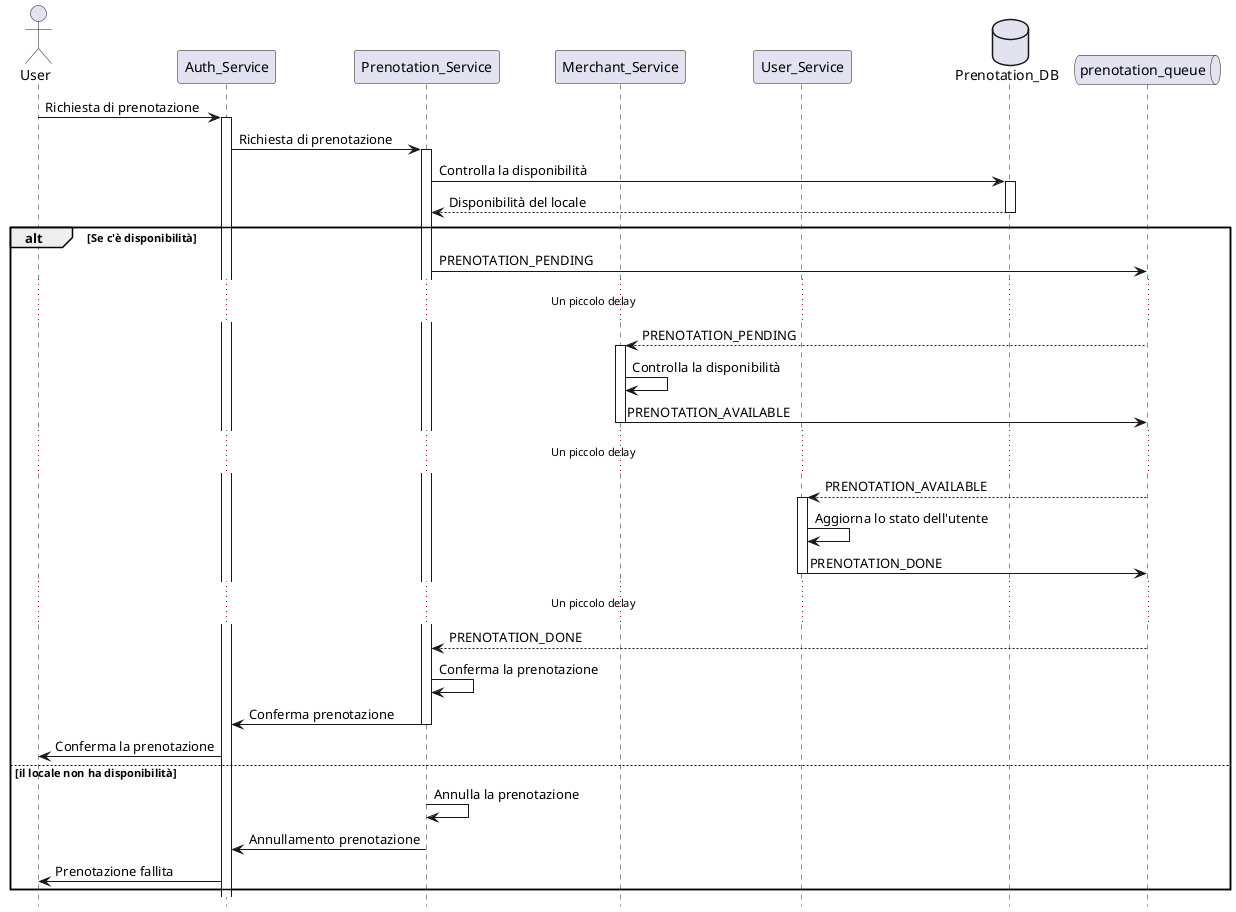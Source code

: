 @startuml Prenotazione

hide footbox

actor User as user
participant Auth_Service as authservice
participant Prenotation_Service as prenotationservice
participant Merchant_Service as merchantservice
participant User_Service as userservice
database Prenotation_DB as prenotationdb
queue prenotation_queue as prenotationqueue

user -> authservice: Richiesta di prenotazione
activate authservice
authservice -> prenotationservice: Richiesta di prenotazione
activate prenotationservice
prenotationservice -> prenotationdb: Controlla la disponibilità
activate prenotationdb
prenotationdb --> prenotationservice: Disponibilità del locale
deactivate prenotationdb
alt Se c'è disponibilità
    prenotationservice -> prenotationqueue: PRENOTATION_PENDING
    ... Un piccolo delay ...
    prenotationqueue --> merchantservice: PRENOTATION_PENDING
    activate merchantservice
    merchantservice -> merchantservice: Controlla la disponibilità
    merchantservice -> prenotationqueue: PRENOTATION_AVAILABLE
    deactivate merchantservice
    ... Un piccolo delay ...
    prenotationqueue --> userservice: PRENOTATION_AVAILABLE
    activate userservice
    userservice -> userservice: Aggiorna lo stato dell'utente
    userservice -> prenotationqueue: PRENOTATION_DONE
    deactivate userservice
    ... Un piccolo delay ...
    prenotationqueue --> prenotationservice: PRENOTATION_DONE
    prenotationservice -> prenotationservice: Conferma la prenotazione
    prenotationservice -> authservice: Conferma prenotazione
    deactivate prenotationservice
    authservice -> user: Conferma la prenotazione
else il locale non ha disponibilità
    prenotationservice -> prenotationservice: Annulla la prenotazione
    prenotationservice -> authservice: Annullamento prenotazione
    authservice -> user: Prenotazione fallita
end
@enduml